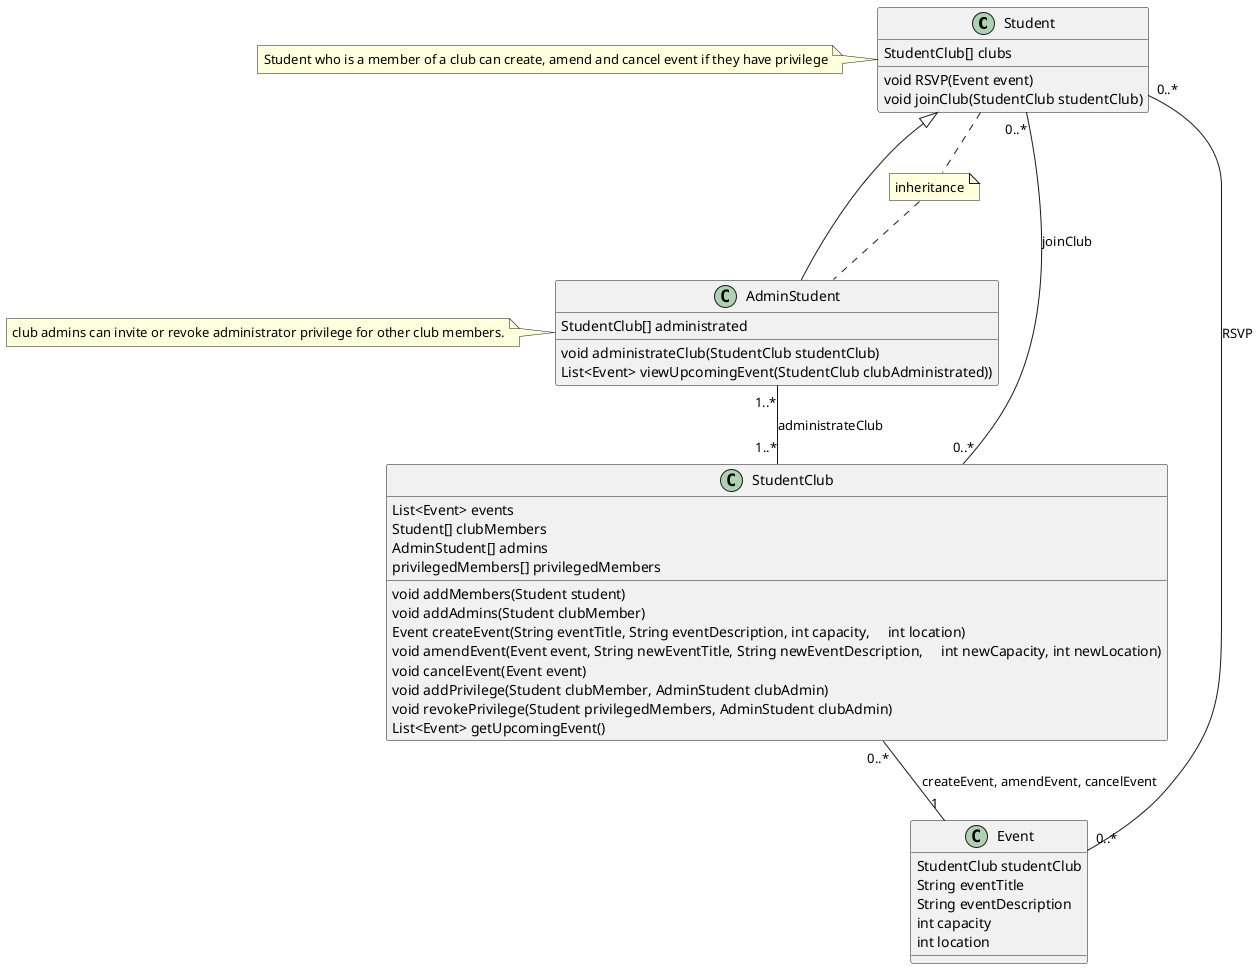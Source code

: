 @startuml
class Student {
    StudentClub[] clubs
    void RSVP(Event event)
    void joinClub(StudentClub studentClub)
}
note left of Student: Student who is a member of a club can create, amend and cancel event if \
they have privilege

class AdminStudent extends Student {
    StudentClub[] administrated
    void administrateClub(StudentClub studentClub)
    List<Event> viewUpcomingEvent(StudentClub clubAdministrated))
}
note left of AdminStudent: club admins can invite or revoke administrator privilege \
for other club members.

note "inheritance" as N1
Student .. N1
N1 .. AdminStudent


class StudentClub {
    List<Event> events
    Student[] clubMembers
    AdminStudent[] admins
    privilegedMembers[] privilegedMembers
    void addMembers(Student student)
    void addAdmins(Student clubMember)
    Event createEvent(String eventTitle, String eventDescription, int capacity, \
    int location)
    void amendEvent(Event event, String newEventTitle, String newEventDescription, \
    int newCapacity, int newLocation)
    void cancelEvent(Event event)
    void addPrivilege(Student clubMember, AdminStudent clubAdmin)
    void revokePrivilege(Student privilegedMembers, AdminStudent clubAdmin)
    List<Event> getUpcomingEvent()
}


class Event {
    StudentClub studentClub
    String eventTitle
    String eventDescription
    int capacity
    int location
}

Student "0..*" -- "0..*" Event : RSVP
AdminStudent "1..*" -- "1..*" StudentClub : administrateClub
Student "0..*" -- "0..*" StudentClub : joinClub
StudentClub "0..*" -- "1" Event : createEvent, amendEvent, cancelEvent



@enduml

